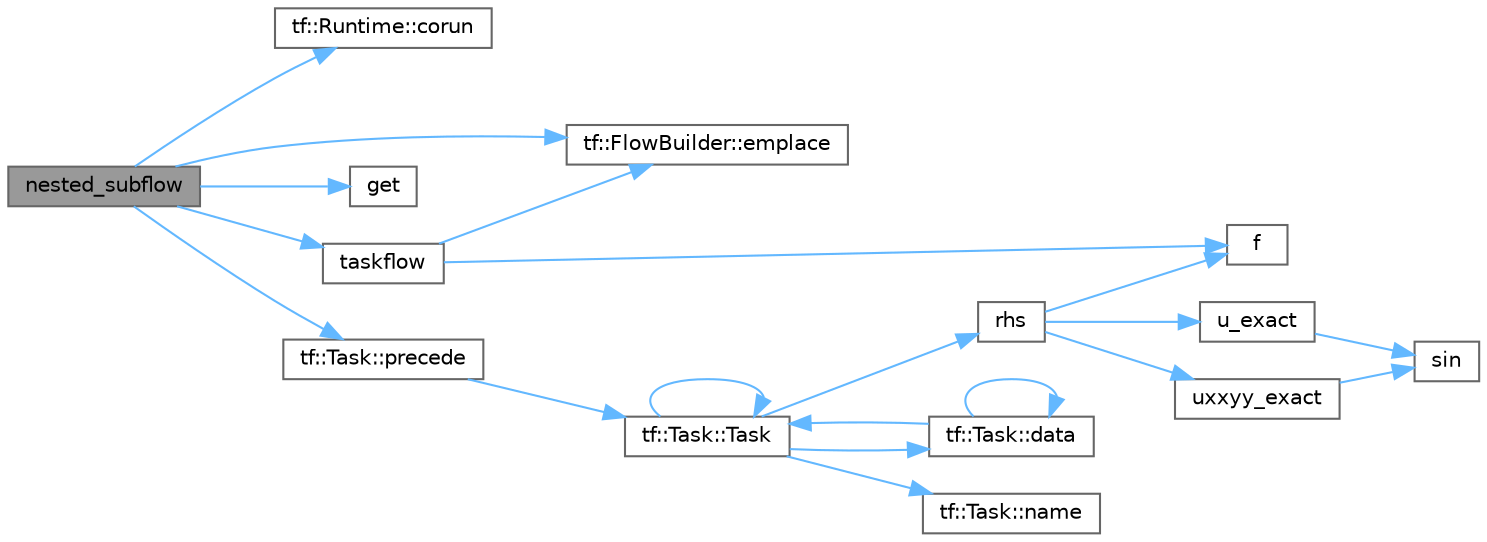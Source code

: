 digraph "nested_subflow"
{
 // LATEX_PDF_SIZE
  bgcolor="transparent";
  edge [fontname=Helvetica,fontsize=10,labelfontname=Helvetica,labelfontsize=10];
  node [fontname=Helvetica,fontsize=10,shape=box,height=0.2,width=0.4];
  rankdir="LR";
  Node1 [id="Node000001",label="nested_subflow",height=0.2,width=0.4,color="gray40", fillcolor="grey60", style="filled", fontcolor="black",tooltip=" "];
  Node1 -> Node2 [id="edge20_Node000001_Node000002",color="steelblue1",style="solid",tooltip=" "];
  Node2 [id="Node000002",label="tf::Runtime::corun",height=0.2,width=0.4,color="grey40", fillcolor="white", style="filled",URL="$classtf_1_1_runtime.html#a1c772e90614302024cfa52fa86d75cac",tooltip="co-runs the given target and waits until it completes"];
  Node1 -> Node3 [id="edge21_Node000001_Node000003",color="steelblue1",style="solid",tooltip=" "];
  Node3 [id="Node000003",label="tf::FlowBuilder::emplace",height=0.2,width=0.4,color="grey40", fillcolor="white", style="filled",URL="$classtf_1_1_flow_builder.html#a60d7a666cab71ecfa3010b2efb0d6b57",tooltip="creates a static task"];
  Node1 -> Node4 [id="edge22_Node000001_Node000004",color="steelblue1",style="solid",tooltip=" "];
  Node4 [id="Node000004",label="get",height=0.2,width=0.4,color="grey40", fillcolor="white", style="filled",URL="$stdlist__overload_8cpp.html#a120a90058439faee14791b33f94c0693",tooltip=" "];
  Node1 -> Node5 [id="edge23_Node000001_Node000005",color="steelblue1",style="solid",tooltip=" "];
  Node5 [id="Node000005",label="tf::Task::precede",height=0.2,width=0.4,color="grey40", fillcolor="white", style="filled",URL="$classtf_1_1_task.html#a8c78c453295a553c1c016e4062da8588",tooltip="adds precedence links from this to other tasks"];
  Node5 -> Node6 [id="edge24_Node000005_Node000006",color="steelblue1",style="solid",tooltip=" "];
  Node6 [id="Node000006",label="tf::Task::Task",height=0.2,width=0.4,color="grey40", fillcolor="white", style="filled",URL="$classtf_1_1_task.html#a5ed7ba63e8eeaa0f21fe08c80aa474ba",tooltip="constructs an empty task"];
  Node6 -> Node7 [id="edge25_Node000006_Node000007",color="steelblue1",style="solid",tooltip=" "];
  Node7 [id="Node000007",label="tf::Task::data",height=0.2,width=0.4,color="grey40", fillcolor="white", style="filled",URL="$classtf_1_1_task.html#afd82ab6d6518d1142a72c4d2c97ff114",tooltip="assigns pointer to user data"];
  Node7 -> Node7 [id="edge26_Node000007_Node000007",color="steelblue1",style="solid",tooltip=" "];
  Node7 -> Node6 [id="edge27_Node000007_Node000006",color="steelblue1",style="solid",tooltip=" "];
  Node6 -> Node8 [id="edge28_Node000006_Node000008",color="steelblue1",style="solid",tooltip=" "];
  Node8 [id="Node000008",label="tf::Task::name",height=0.2,width=0.4,color="grey40", fillcolor="white", style="filled",URL="$classtf_1_1_task.html#a08ada0425b490997b6ff7f310107e5e3",tooltip="queries the name of the task"];
  Node6 -> Node9 [id="edge29_Node000006_Node000009",color="steelblue1",style="solid",tooltip=" "];
  Node9 [id="Node000009",label="rhs",height=0.2,width=0.4,color="grey40", fillcolor="white", style="filled",URL="$poisson_8cpp.html#a38c677f5cc4e47bc7505aef707c1bb83",tooltip=" "];
  Node9 -> Node10 [id="edge30_Node000009_Node000010",color="steelblue1",style="solid",tooltip=" "];
  Node10 [id="Node000010",label="f",height=0.2,width=0.4,color="grey40", fillcolor="white", style="filled",URL="$cxx11__tensor__map_8cpp.html#a7f507fea02198f6cb81c86640c7b1a4e",tooltip=" "];
  Node9 -> Node11 [id="edge31_Node000009_Node000011",color="steelblue1",style="solid",tooltip=" "];
  Node11 [id="Node000011",label="u_exact",height=0.2,width=0.4,color="grey40", fillcolor="white", style="filled",URL="$poisson_8cpp.html#a06fc16c4676f839f8de736a6791b6862",tooltip=" "];
  Node11 -> Node12 [id="edge32_Node000011_Node000012",color="steelblue1",style="solid",tooltip=" "];
  Node12 [id="Node000012",label="sin",height=0.2,width=0.4,color="grey40", fillcolor="white", style="filled",URL="$_array_cwise_unary_ops_8h.html#a9cfb0ea58bd813510a9e2db18a5e49f0",tooltip=" "];
  Node9 -> Node13 [id="edge33_Node000009_Node000013",color="steelblue1",style="solid",tooltip=" "];
  Node13 [id="Node000013",label="uxxyy_exact",height=0.2,width=0.4,color="grey40", fillcolor="white", style="filled",URL="$poisson_8cpp.html#a557a61cf12d143424a35123b14048a22",tooltip=" "];
  Node13 -> Node12 [id="edge34_Node000013_Node000012",color="steelblue1",style="solid",tooltip=" "];
  Node6 -> Node6 [id="edge35_Node000006_Node000006",color="steelblue1",style="solid",tooltip=" "];
  Node1 -> Node14 [id="edge36_Node000001_Node000014",color="steelblue1",style="solid",tooltip=" "];
  Node14 [id="Node000014",label="taskflow",height=0.2,width=0.4,color="grey40", fillcolor="white", style="filled",URL="$sandbox_2jacobi_2taskflow_8cpp.html#a47af48e377b7c0ac855c12acd5b69b1e",tooltip=" "];
  Node14 -> Node3 [id="edge37_Node000014_Node000003",color="steelblue1",style="solid",tooltip=" "];
  Node14 -> Node10 [id="edge38_Node000014_Node000010",color="steelblue1",style="solid",tooltip=" "];
}

